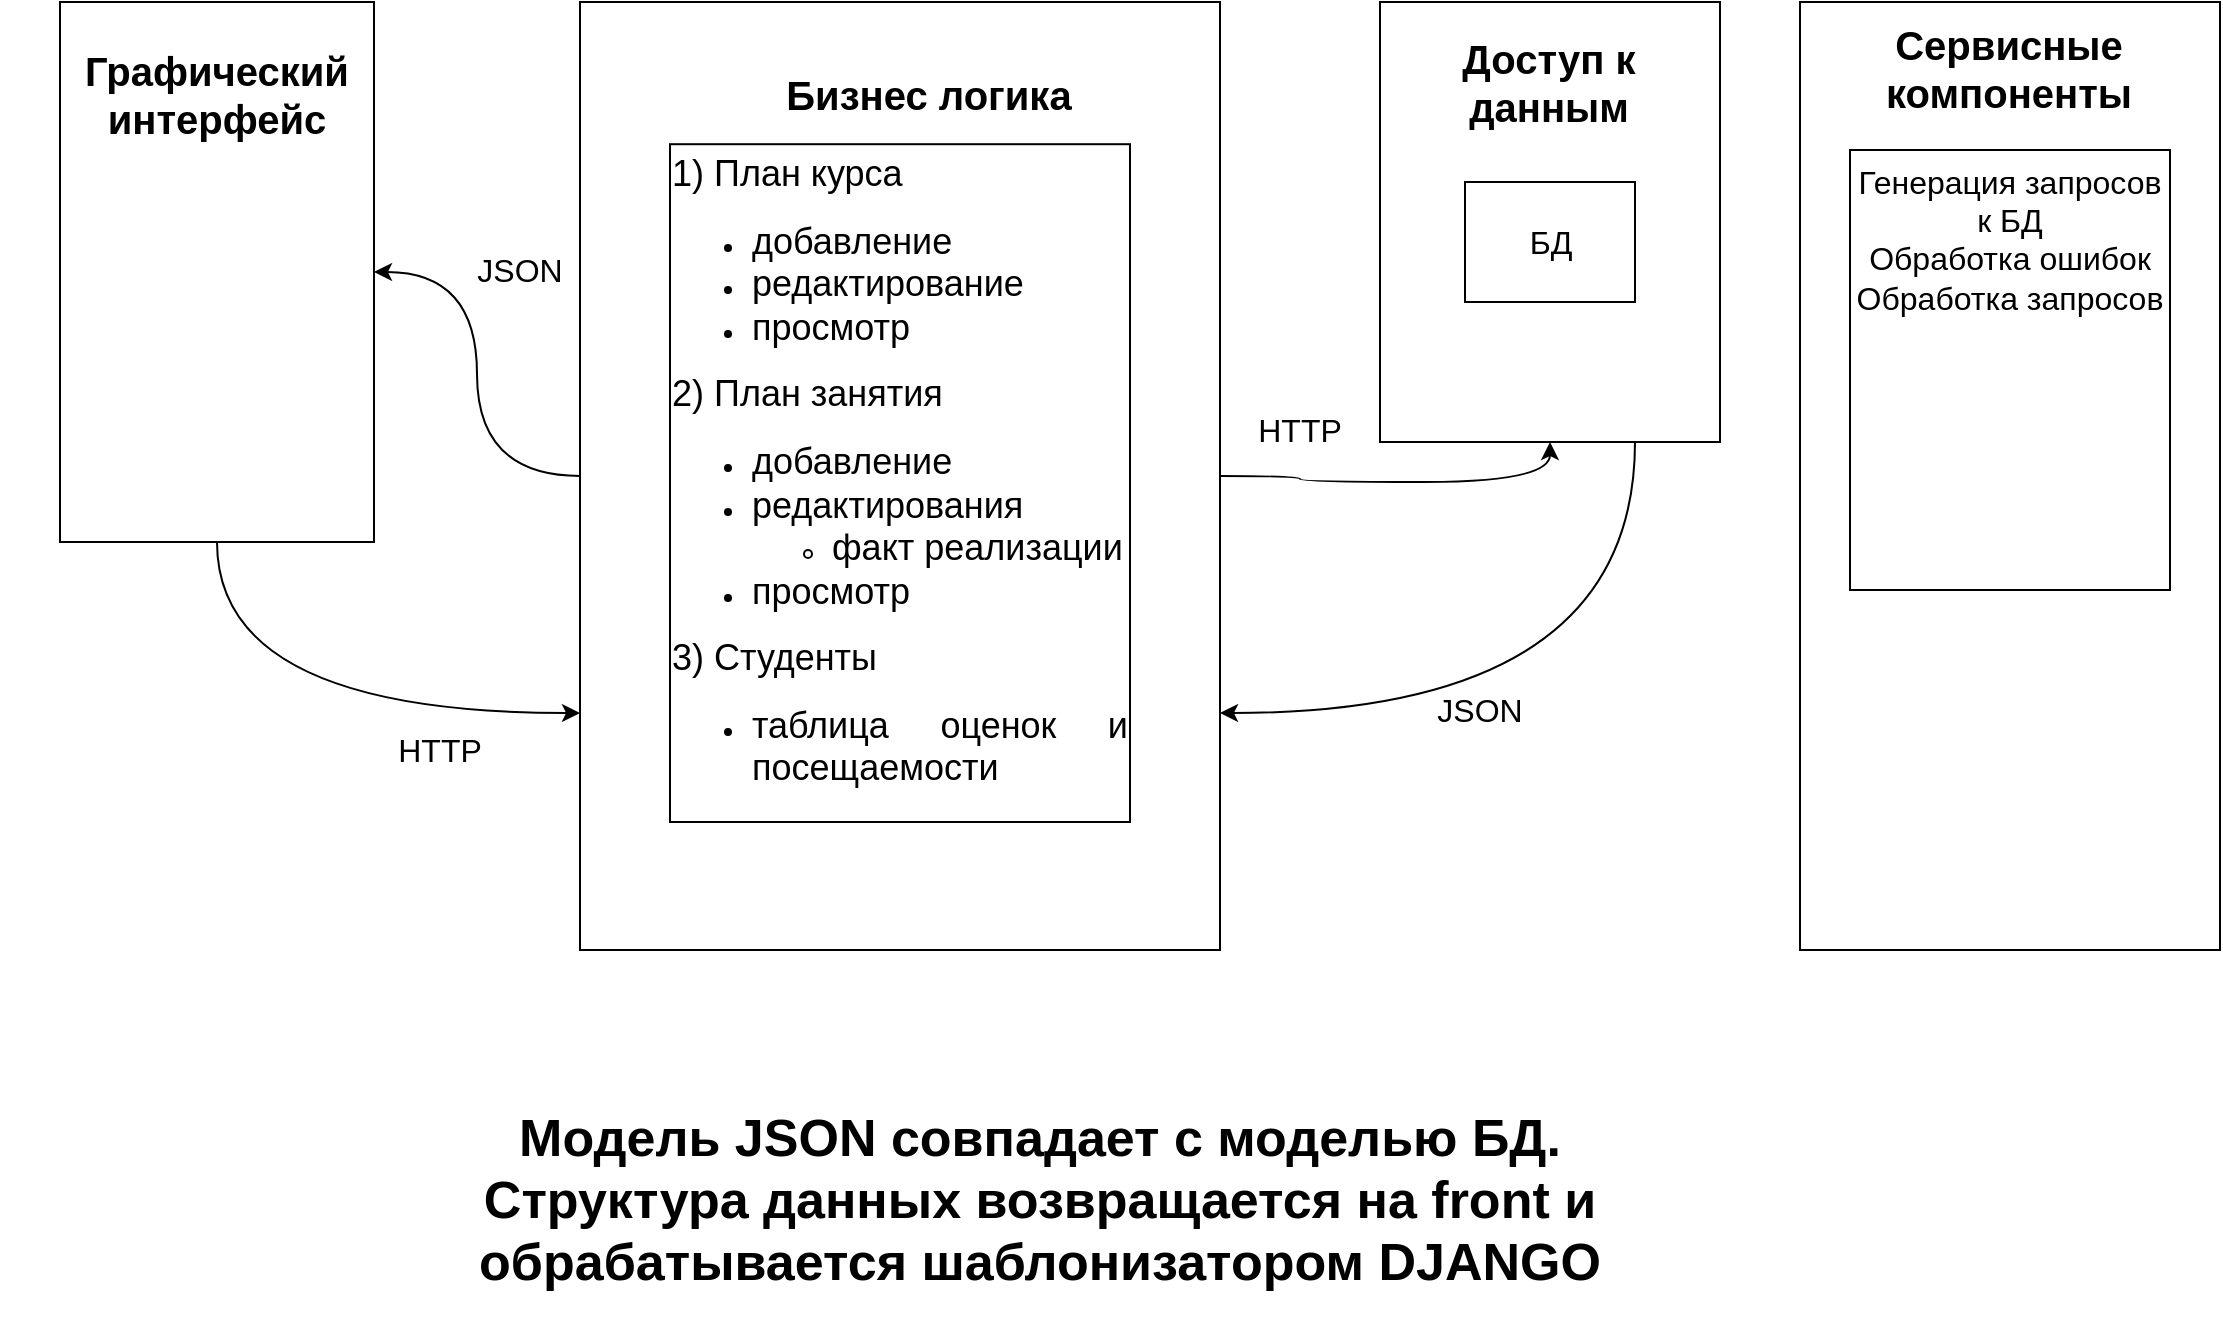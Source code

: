 <mxfile version="12.6.2" type="github">
  <diagram id="ReEPKnEd_0EWLOPjoHZj" name="Page-1">
    <mxGraphModel dx="2480" dy="1314" grid="1" gridSize="10" guides="1" tooltips="1" connect="1" arrows="1" fold="1" page="1" pageScale="1" pageWidth="1169" pageHeight="827" math="0" shadow="0">
      <root>
        <mxCell id="0"/>
        <mxCell id="1" parent="0"/>
        <mxCell id="Ve-bfU57_sxpQLA3fy4P-13" value="" style="group" vertex="1" connectable="0" parent="1">
          <mxGeometry x="700" y="16" width="170" height="220" as="geometry"/>
        </mxCell>
        <mxCell id="Ve-bfU57_sxpQLA3fy4P-3" value="" style="rounded=0;whiteSpace=wrap;html=1;" vertex="1" parent="Ve-bfU57_sxpQLA3fy4P-13">
          <mxGeometry width="170" height="220" as="geometry"/>
        </mxCell>
        <mxCell id="Ve-bfU57_sxpQLA3fy4P-6" value="&lt;font style=&quot;font-size: 20px&quot;&gt;&lt;b&gt;Доступ к данным&lt;/b&gt;&lt;/font&gt;" style="text;html=1;strokeColor=none;fillColor=none;align=center;verticalAlign=middle;whiteSpace=wrap;rounded=0;" vertex="1" parent="Ve-bfU57_sxpQLA3fy4P-13">
          <mxGeometry x="35.417" y="20" width="99.167" height="40" as="geometry"/>
        </mxCell>
        <mxCell id="Ve-bfU57_sxpQLA3fy4P-16" value="&lt;font style=&quot;font-size: 16px&quot;&gt;БД&lt;/font&gt;" style="rounded=0;whiteSpace=wrap;html=1;" vertex="1" parent="Ve-bfU57_sxpQLA3fy4P-13">
          <mxGeometry x="42.5" y="90" width="85" height="60" as="geometry"/>
        </mxCell>
        <mxCell id="Ve-bfU57_sxpQLA3fy4P-15" value="" style="group" vertex="1" connectable="0" parent="1">
          <mxGeometry x="10" y="16" width="187" height="270" as="geometry"/>
        </mxCell>
        <mxCell id="Ve-bfU57_sxpQLA3fy4P-1" value="" style="rounded=0;whiteSpace=wrap;html=1;" vertex="1" parent="Ve-bfU57_sxpQLA3fy4P-15">
          <mxGeometry x="30" width="157" height="270" as="geometry"/>
        </mxCell>
        <mxCell id="Ve-bfU57_sxpQLA3fy4P-4" value="&lt;font style=&quot;font-size: 20px&quot;&gt;&lt;b&gt;Графический интерфейс&lt;/b&gt;&lt;/font&gt;" style="text;html=1;strokeColor=none;fillColor=none;align=center;verticalAlign=middle;whiteSpace=wrap;rounded=0;" vertex="1" parent="Ve-bfU57_sxpQLA3fy4P-15">
          <mxGeometry x="58.918" y="34.003" width="99.167" height="24.545" as="geometry"/>
        </mxCell>
        <mxCell id="Ve-bfU57_sxpQLA3fy4P-18" style="edgeStyle=orthogonalEdgeStyle;curved=1;rounded=0;orthogonalLoop=1;jettySize=auto;html=1;exitX=1;exitY=0.5;exitDx=0;exitDy=0;entryX=0.5;entryY=1;entryDx=0;entryDy=0;" edge="1" parent="1" source="Ve-bfU57_sxpQLA3fy4P-2" target="Ve-bfU57_sxpQLA3fy4P-3">
          <mxGeometry relative="1" as="geometry"/>
        </mxCell>
        <mxCell id="Ve-bfU57_sxpQLA3fy4P-19" style="edgeStyle=orthogonalEdgeStyle;curved=1;rounded=0;orthogonalLoop=1;jettySize=auto;html=1;exitX=0.75;exitY=1;exitDx=0;exitDy=0;entryX=1;entryY=0.75;entryDx=0;entryDy=0;" edge="1" parent="1" source="Ve-bfU57_sxpQLA3fy4P-3" target="Ve-bfU57_sxpQLA3fy4P-2">
          <mxGeometry relative="1" as="geometry"/>
        </mxCell>
        <mxCell id="Ve-bfU57_sxpQLA3fy4P-20" style="edgeStyle=orthogonalEdgeStyle;curved=1;rounded=0;orthogonalLoop=1;jettySize=auto;html=1;exitX=0.5;exitY=1;exitDx=0;exitDy=0;entryX=0;entryY=0.75;entryDx=0;entryDy=0;" edge="1" parent="1" source="Ve-bfU57_sxpQLA3fy4P-1" target="Ve-bfU57_sxpQLA3fy4P-2">
          <mxGeometry relative="1" as="geometry"/>
        </mxCell>
        <mxCell id="Ve-bfU57_sxpQLA3fy4P-21" style="edgeStyle=orthogonalEdgeStyle;curved=1;rounded=0;orthogonalLoop=1;jettySize=auto;html=1;exitX=0;exitY=0.5;exitDx=0;exitDy=0;entryX=1;entryY=0.5;entryDx=0;entryDy=0;" edge="1" parent="1" source="Ve-bfU57_sxpQLA3fy4P-2" target="Ve-bfU57_sxpQLA3fy4P-1">
          <mxGeometry relative="1" as="geometry"/>
        </mxCell>
        <mxCell id="Ve-bfU57_sxpQLA3fy4P-22" value="&lt;span style=&quot;font-size: 16px&quot;&gt;HTTP&lt;/span&gt;" style="text;html=1;strokeColor=none;fillColor=none;align=center;verticalAlign=middle;whiteSpace=wrap;rounded=0;" vertex="1" parent="1">
          <mxGeometry x="640" y="220" width="40" height="20" as="geometry"/>
        </mxCell>
        <mxCell id="Ve-bfU57_sxpQLA3fy4P-23" value="&lt;span style=&quot;font-size: 16px&quot;&gt;JSON&lt;/span&gt;" style="text;html=1;strokeColor=none;fillColor=none;align=center;verticalAlign=middle;whiteSpace=wrap;rounded=0;" vertex="1" parent="1">
          <mxGeometry x="730" y="360" width="40" height="20" as="geometry"/>
        </mxCell>
        <mxCell id="Ve-bfU57_sxpQLA3fy4P-24" value="&lt;span style=&quot;font-size: 16px&quot;&gt;JSON&lt;/span&gt;" style="text;html=1;strokeColor=none;fillColor=none;align=center;verticalAlign=middle;whiteSpace=wrap;rounded=0;" vertex="1" parent="1">
          <mxGeometry x="250" y="140" width="40" height="20" as="geometry"/>
        </mxCell>
        <mxCell id="Ve-bfU57_sxpQLA3fy4P-25" value="&lt;span style=&quot;font-size: 16px&quot;&gt;HTTP&lt;/span&gt;" style="text;html=1;strokeColor=none;fillColor=none;align=center;verticalAlign=middle;whiteSpace=wrap;rounded=0;" vertex="1" parent="1">
          <mxGeometry x="210" y="380" width="40" height="20" as="geometry"/>
        </mxCell>
        <mxCell id="Ve-bfU57_sxpQLA3fy4P-2" value="" style="rounded=0;whiteSpace=wrap;html=1;container=1;" vertex="1" parent="1">
          <mxGeometry x="300" y="16" width="320" height="474" as="geometry">
            <mxRectangle x="330" y="16" width="50" height="40" as="alternateBounds"/>
          </mxGeometry>
        </mxCell>
        <mxCell id="Ve-bfU57_sxpQLA3fy4P-17" value="&lt;div style=&quot;text-align: justify&quot;&gt;&lt;span style=&quot;font-size: 18px&quot;&gt;1) План курса&lt;/span&gt;&lt;/div&gt;&lt;ul&gt;&lt;li style=&quot;text-align: justify&quot;&gt;&lt;span style=&quot;font-size: 18px&quot;&gt;добавление&lt;/span&gt;&lt;/li&gt;&lt;li style=&quot;text-align: justify&quot;&gt;&lt;span style=&quot;font-size: 18px&quot;&gt;редактирование&lt;/span&gt;&lt;/li&gt;&lt;li style=&quot;text-align: justify&quot;&gt;&lt;span style=&quot;font-size: 18px&quot;&gt;просмотр&lt;/span&gt;&lt;/li&gt;&lt;/ul&gt;&lt;span style=&quot;font-size: 18px&quot;&gt;&lt;div style=&quot;text-align: justify&quot;&gt;&lt;span&gt;2) План занятия&lt;/span&gt;&lt;/div&gt;&lt;/span&gt;&lt;ul&gt;&lt;li style=&quot;text-align: justify&quot;&gt;&lt;span style=&quot;font-size: 18px&quot;&gt;добавление&lt;/span&gt;&lt;/li&gt;&lt;li style=&quot;text-align: justify&quot;&gt;&lt;span style=&quot;font-size: 18px&quot;&gt;редактирования&lt;/span&gt;&lt;/li&gt;&lt;ul&gt;&lt;li style=&quot;text-align: justify&quot;&gt;&lt;span style=&quot;font-size: 18px&quot;&gt;факт реализации&lt;/span&gt;&lt;/li&gt;&lt;/ul&gt;&lt;li style=&quot;text-align: justify&quot;&gt;&lt;span style=&quot;font-size: 18px&quot;&gt;просмотр&lt;/span&gt;&lt;/li&gt;&lt;/ul&gt;&lt;span style=&quot;font-size: 18px&quot;&gt;&lt;div style=&quot;text-align: justify&quot;&gt;&lt;span&gt;3) Студенты&lt;/span&gt;&lt;/div&gt;&lt;/span&gt;&lt;ul&gt;&lt;li style=&quot;text-align: justify&quot;&gt;&lt;span style=&quot;font-size: 18px&quot;&gt;таблица оценок и посещаемости&lt;/span&gt;&lt;/li&gt;&lt;/ul&gt;" style="rounded=0;whiteSpace=wrap;html=1;" vertex="1" parent="Ve-bfU57_sxpQLA3fy4P-2">
          <mxGeometry x="45" y="71.1" width="230" height="338.9" as="geometry"/>
        </mxCell>
        <mxCell id="Ve-bfU57_sxpQLA3fy4P-5" value="&lt;font style=&quot;font-size: 20px&quot;&gt;&lt;b&gt;Бизнес логика&lt;/b&gt;&lt;/font&gt;" style="text;html=1;strokeColor=none;fillColor=none;align=center;verticalAlign=middle;whiteSpace=wrap;rounded=0;" vertex="1" parent="1">
          <mxGeometry x="358.333" y="29.25" width="233.333" height="66.25" as="geometry"/>
        </mxCell>
        <mxCell id="Ve-bfU57_sxpQLA3fy4P-26" value="&lt;font style=&quot;font-size: 26px&quot;&gt;&lt;b&gt;Модель JSON совпадает с моделью БД.&lt;br&gt;Структура данных возвращается на front и обрабатывается шаблонизатором DJANGO&lt;/b&gt;&lt;br&gt;&lt;/font&gt;" style="text;html=1;strokeColor=none;fillColor=none;align=center;verticalAlign=middle;whiteSpace=wrap;rounded=0;" vertex="1" parent="1">
          <mxGeometry x="210" y="550" width="640" height="130" as="geometry"/>
        </mxCell>
        <mxCell id="Ve-bfU57_sxpQLA3fy4P-27" value="" style="rounded=0;whiteSpace=wrap;html=1;" vertex="1" parent="1">
          <mxGeometry x="910" y="16" width="210" height="474" as="geometry"/>
        </mxCell>
        <mxCell id="Ve-bfU57_sxpQLA3fy4P-34" value="&lt;span style=&quot;font-size: 20px&quot;&gt;&lt;b&gt;Сервисные компоненты&lt;/b&gt;&lt;/span&gt;" style="text;html=1;strokeColor=none;fillColor=none;align=center;verticalAlign=middle;whiteSpace=wrap;rounded=0;" vertex="1" parent="1">
          <mxGeometry x="965.417" y="29.25" width="99.167" height="40" as="geometry"/>
        </mxCell>
        <mxCell id="Ve-bfU57_sxpQLA3fy4P-35" value="&lt;font style=&quot;font-size: 16px&quot;&gt;Генерация запросов к БД&lt;br&gt;Обработка ошибок&lt;br&gt;Обработка запросов&lt;/font&gt;" style="rounded=0;whiteSpace=wrap;html=1;verticalAlign=top;align=center;" vertex="1" parent="1">
          <mxGeometry x="935" y="90" width="160" height="220" as="geometry"/>
        </mxCell>
      </root>
    </mxGraphModel>
  </diagram>
</mxfile>
